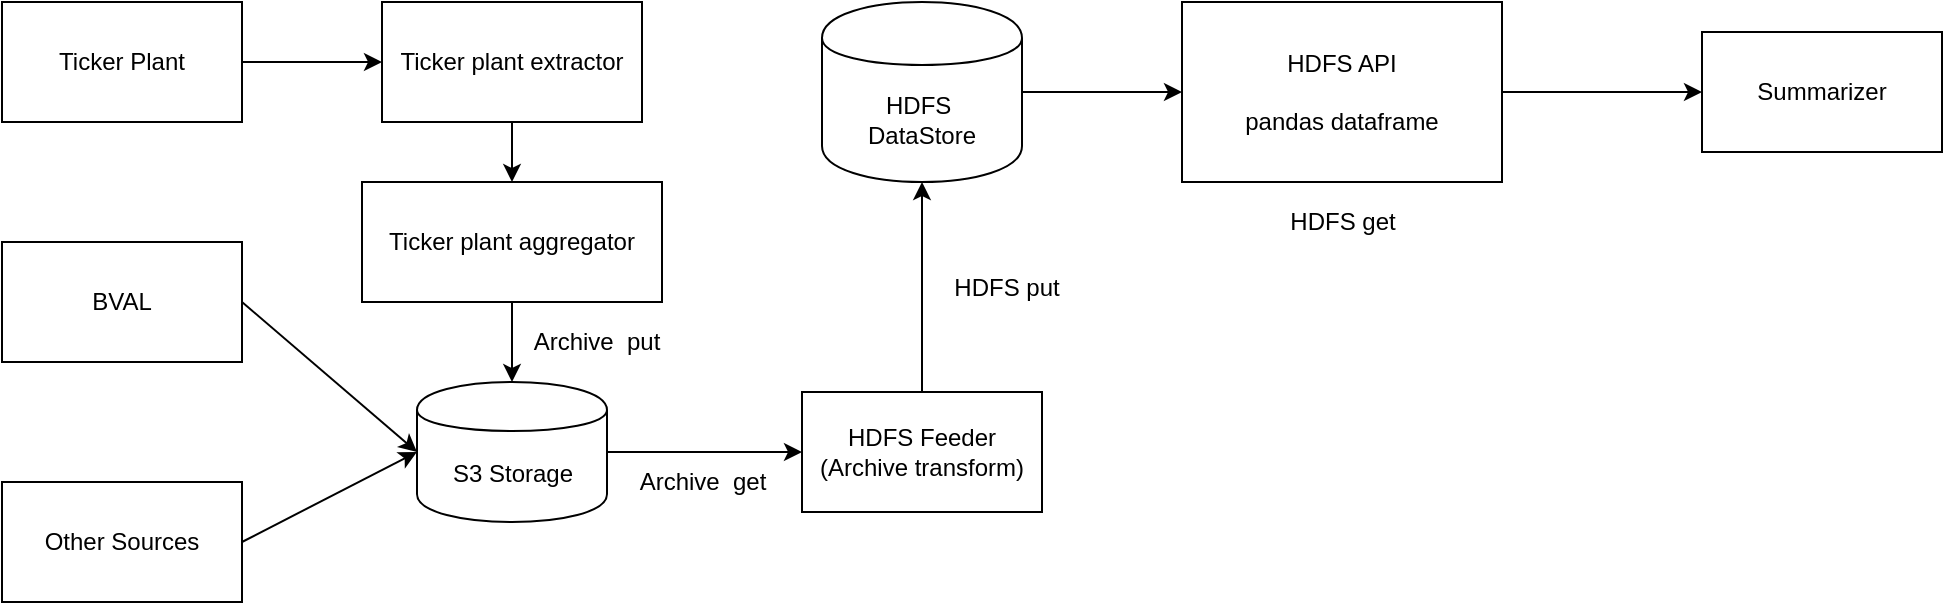 <mxfile version="11.2.8" type="github" pages="1"><diagram id="Z_zoE-n7V8V2Z0BjXJKL" name="Page-1"><mxGraphModel dx="2036" dy="812" grid="1" gridSize="10" guides="1" tooltips="1" connect="1" arrows="1" fold="1" page="1" pageScale="1" pageWidth="850" pageHeight="1100" math="0" shadow="0"><root><mxCell id="0"/><mxCell id="1" parent="0"/><mxCell id="S8SB5h3Vbk8vg-JfhgdU-1" value="Ticker Plant" style="rounded=0;whiteSpace=wrap;html=1;" vertex="1" parent="1"><mxGeometry x="-90" y="60" width="120" height="60" as="geometry"/></mxCell><mxCell id="S8SB5h3Vbk8vg-JfhgdU-2" value="BVAL" style="rounded=0;whiteSpace=wrap;html=1;" vertex="1" parent="1"><mxGeometry x="-90" y="180" width="120" height="60" as="geometry"/></mxCell><mxCell id="S8SB5h3Vbk8vg-JfhgdU-3" value="Other Sources" style="rounded=0;whiteSpace=wrap;html=1;" vertex="1" parent="1"><mxGeometry x="-90" y="300" width="120" height="60" as="geometry"/></mxCell><mxCell id="S8SB5h3Vbk8vg-JfhgdU-5" value="&lt;span style=&quot;white-space: normal&quot;&gt;Ticker plant extractor&lt;/span&gt;" style="rounded=0;whiteSpace=wrap;html=1;" vertex="1" parent="1"><mxGeometry x="100" y="60" width="130" height="60" as="geometry"/></mxCell><mxCell id="S8SB5h3Vbk8vg-JfhgdU-6" value="&lt;span style=&quot;white-space: normal&quot;&gt;Ticker plant aggregator&lt;/span&gt;" style="rounded=0;whiteSpace=wrap;html=1;" vertex="1" parent="1"><mxGeometry x="90" y="150" width="150" height="60" as="geometry"/></mxCell><mxCell id="S8SB5h3Vbk8vg-JfhgdU-7" value="S3 Storage" style="shape=cylinder;whiteSpace=wrap;html=1;boundedLbl=1;backgroundOutline=1;" vertex="1" parent="1"><mxGeometry x="117.5" y="250" width="95" height="70" as="geometry"/></mxCell><mxCell id="S8SB5h3Vbk8vg-JfhgdU-8" value="" style="endArrow=classic;html=1;exitX=1;exitY=0.5;exitDx=0;exitDy=0;entryX=0;entryY=0.5;entryDx=0;entryDy=0;" edge="1" parent="1" source="S8SB5h3Vbk8vg-JfhgdU-3" target="S8SB5h3Vbk8vg-JfhgdU-7"><mxGeometry width="50" height="50" relative="1" as="geometry"><mxPoint x="50" y="340" as="sourcePoint"/><mxPoint x="100" y="290" as="targetPoint"/></mxGeometry></mxCell><mxCell id="S8SB5h3Vbk8vg-JfhgdU-10" value="" style="endArrow=classic;html=1;exitX=1;exitY=0.5;exitDx=0;exitDy=0;entryX=0;entryY=0.5;entryDx=0;entryDy=0;" edge="1" parent="1" source="S8SB5h3Vbk8vg-JfhgdU-2" target="S8SB5h3Vbk8vg-JfhgdU-7"><mxGeometry width="50" height="50" relative="1" as="geometry"><mxPoint x="40" y="290" as="sourcePoint"/><mxPoint x="90" y="240" as="targetPoint"/></mxGeometry></mxCell><mxCell id="S8SB5h3Vbk8vg-JfhgdU-11" value="" style="endArrow=classic;html=1;exitX=1;exitY=0.5;exitDx=0;exitDy=0;entryX=0;entryY=0.5;entryDx=0;entryDy=0;" edge="1" parent="1" source="S8SB5h3Vbk8vg-JfhgdU-1" target="S8SB5h3Vbk8vg-JfhgdU-5"><mxGeometry width="50" height="50" relative="1" as="geometry"><mxPoint x="50" y="115" as="sourcePoint"/><mxPoint x="50" y="5" as="targetPoint"/></mxGeometry></mxCell><mxCell id="S8SB5h3Vbk8vg-JfhgdU-12" value="" style="endArrow=classic;html=1;entryX=0.5;entryY=0;entryDx=0;entryDy=0;" edge="1" parent="1" target="S8SB5h3Vbk8vg-JfhgdU-6"><mxGeometry width="50" height="50" relative="1" as="geometry"><mxPoint x="165" y="120" as="sourcePoint"/><mxPoint x="200" y="120" as="targetPoint"/></mxGeometry></mxCell><mxCell id="S8SB5h3Vbk8vg-JfhgdU-13" value="" style="endArrow=classic;html=1;entryX=0.5;entryY=0;entryDx=0;entryDy=0;" edge="1" parent="1" target="S8SB5h3Vbk8vg-JfhgdU-7"><mxGeometry width="50" height="50" relative="1" as="geometry"><mxPoint x="165" y="210" as="sourcePoint"/><mxPoint x="175" y="160" as="targetPoint"/></mxGeometry></mxCell><mxCell id="S8SB5h3Vbk8vg-JfhgdU-14" value="Archive &amp;nbsp;put" style="text;html=1;strokeColor=none;fillColor=none;align=center;verticalAlign=middle;whiteSpace=wrap;rounded=0;" vertex="1" parent="1"><mxGeometry x="165" y="220" width="85" height="20" as="geometry"/></mxCell><mxCell id="S8SB5h3Vbk8vg-JfhgdU-15" value="HDFS&amp;nbsp;&lt;br&gt;DataStore" style="shape=cylinder;whiteSpace=wrap;html=1;boundedLbl=1;backgroundOutline=1;" vertex="1" parent="1"><mxGeometry x="320" y="60" width="100" height="90" as="geometry"/></mxCell><mxCell id="S8SB5h3Vbk8vg-JfhgdU-16" value="HDFS Feeder&lt;br&gt;(Archive transform)" style="rounded=0;whiteSpace=wrap;html=1;" vertex="1" parent="1"><mxGeometry x="310" y="255" width="120" height="60" as="geometry"/></mxCell><mxCell id="S8SB5h3Vbk8vg-JfhgdU-17" value="" style="endArrow=classic;html=1;exitX=1;exitY=0.5;exitDx=0;exitDy=0;entryX=0;entryY=0.5;entryDx=0;entryDy=0;" edge="1" parent="1" source="S8SB5h3Vbk8vg-JfhgdU-7" target="S8SB5h3Vbk8vg-JfhgdU-16"><mxGeometry width="50" height="50" relative="1" as="geometry"><mxPoint x="230" y="390" as="sourcePoint"/><mxPoint x="280" y="340" as="targetPoint"/></mxGeometry></mxCell><mxCell id="S8SB5h3Vbk8vg-JfhgdU-18" value="Archive &amp;nbsp;get" style="text;html=1;strokeColor=none;fillColor=none;align=center;verticalAlign=middle;whiteSpace=wrap;rounded=0;" vertex="1" parent="1"><mxGeometry x="217.5" y="290" width="85" height="20" as="geometry"/></mxCell><mxCell id="S8SB5h3Vbk8vg-JfhgdU-19" value="" style="endArrow=classic;html=1;exitX=0.5;exitY=0;exitDx=0;exitDy=0;entryX=0.5;entryY=1;entryDx=0;entryDy=0;" edge="1" parent="1" source="S8SB5h3Vbk8vg-JfhgdU-16" target="S8SB5h3Vbk8vg-JfhgdU-15"><mxGeometry width="50" height="50" relative="1" as="geometry"><mxPoint x="-90" y="430" as="sourcePoint"/><mxPoint x="-40" y="380" as="targetPoint"/></mxGeometry></mxCell><mxCell id="S8SB5h3Vbk8vg-JfhgdU-20" value="HDFS put" style="text;html=1;strokeColor=none;fillColor=none;align=center;verticalAlign=middle;whiteSpace=wrap;rounded=0;" vertex="1" parent="1"><mxGeometry x="370" y="192.5" width="85" height="20" as="geometry"/></mxCell><mxCell id="S8SB5h3Vbk8vg-JfhgdU-21" value="HDFS API&lt;br&gt;&lt;br&gt;pandas dataframe" style="rounded=0;whiteSpace=wrap;html=1;" vertex="1" parent="1"><mxGeometry x="500" y="60" width="160" height="90" as="geometry"/></mxCell><mxCell id="S8SB5h3Vbk8vg-JfhgdU-22" value="HDFS get" style="text;html=1;strokeColor=none;fillColor=none;align=center;verticalAlign=middle;whiteSpace=wrap;rounded=0;" vertex="1" parent="1"><mxGeometry x="537.5" y="160" width="85" height="20" as="geometry"/></mxCell><mxCell id="S8SB5h3Vbk8vg-JfhgdU-23" value="" style="endArrow=classic;html=1;exitX=1;exitY=0.5;exitDx=0;exitDy=0;entryX=0;entryY=0.5;entryDx=0;entryDy=0;" edge="1" parent="1" target="S8SB5h3Vbk8vg-JfhgdU-21"><mxGeometry width="50" height="50" relative="1" as="geometry"><mxPoint x="420" y="105" as="sourcePoint"/><mxPoint x="490" y="105" as="targetPoint"/></mxGeometry></mxCell><mxCell id="S8SB5h3Vbk8vg-JfhgdU-25" value="Summarizer" style="rounded=0;whiteSpace=wrap;html=1;" vertex="1" parent="1"><mxGeometry x="760" y="75" width="120" height="60" as="geometry"/></mxCell><mxCell id="S8SB5h3Vbk8vg-JfhgdU-26" value="" style="endArrow=classic;html=1;exitX=1;exitY=0.5;exitDx=0;exitDy=0;entryX=0;entryY=0.5;entryDx=0;entryDy=0;" edge="1" parent="1" target="S8SB5h3Vbk8vg-JfhgdU-25"><mxGeometry width="50" height="50" relative="1" as="geometry"><mxPoint x="660" y="105" as="sourcePoint"/><mxPoint x="740" y="105" as="targetPoint"/></mxGeometry></mxCell></root></mxGraphModel></diagram></mxfile>